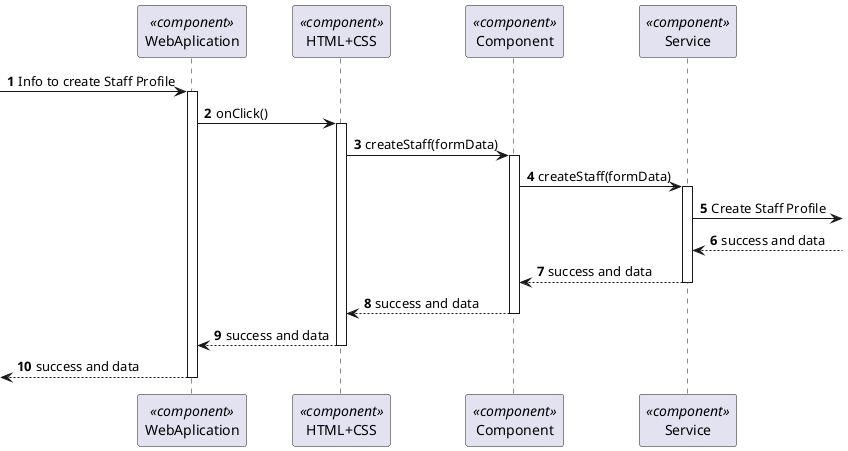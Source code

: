 @startuml
skinparam packageStyle rectangle
skinparam shadowing false

autonumber

participant "WebAplication" as FE <<component>>
participant "HTML+CSS" as HT <<component>>
participant "Component" as CM <<component>>
participant "Service" as SERV <<component>>





-> FE : Info to create Staff Profile
activate FE

FE -> HT : onClick()
activate HT

HT -> CM : createStaff(formData)
activate CM

CM -> SERV : createStaff(formData)
activate SERV

SERV -> : Create Staff Profile

 SERV <--: success and data


 SERV--> CM : success and data

deactivate  SERV

 CM --> HT : success and data
  deactivate CM
 HT --> FE : success and data

deactivate HT


<-- FE   : success and data
deactivate FE

@enduml